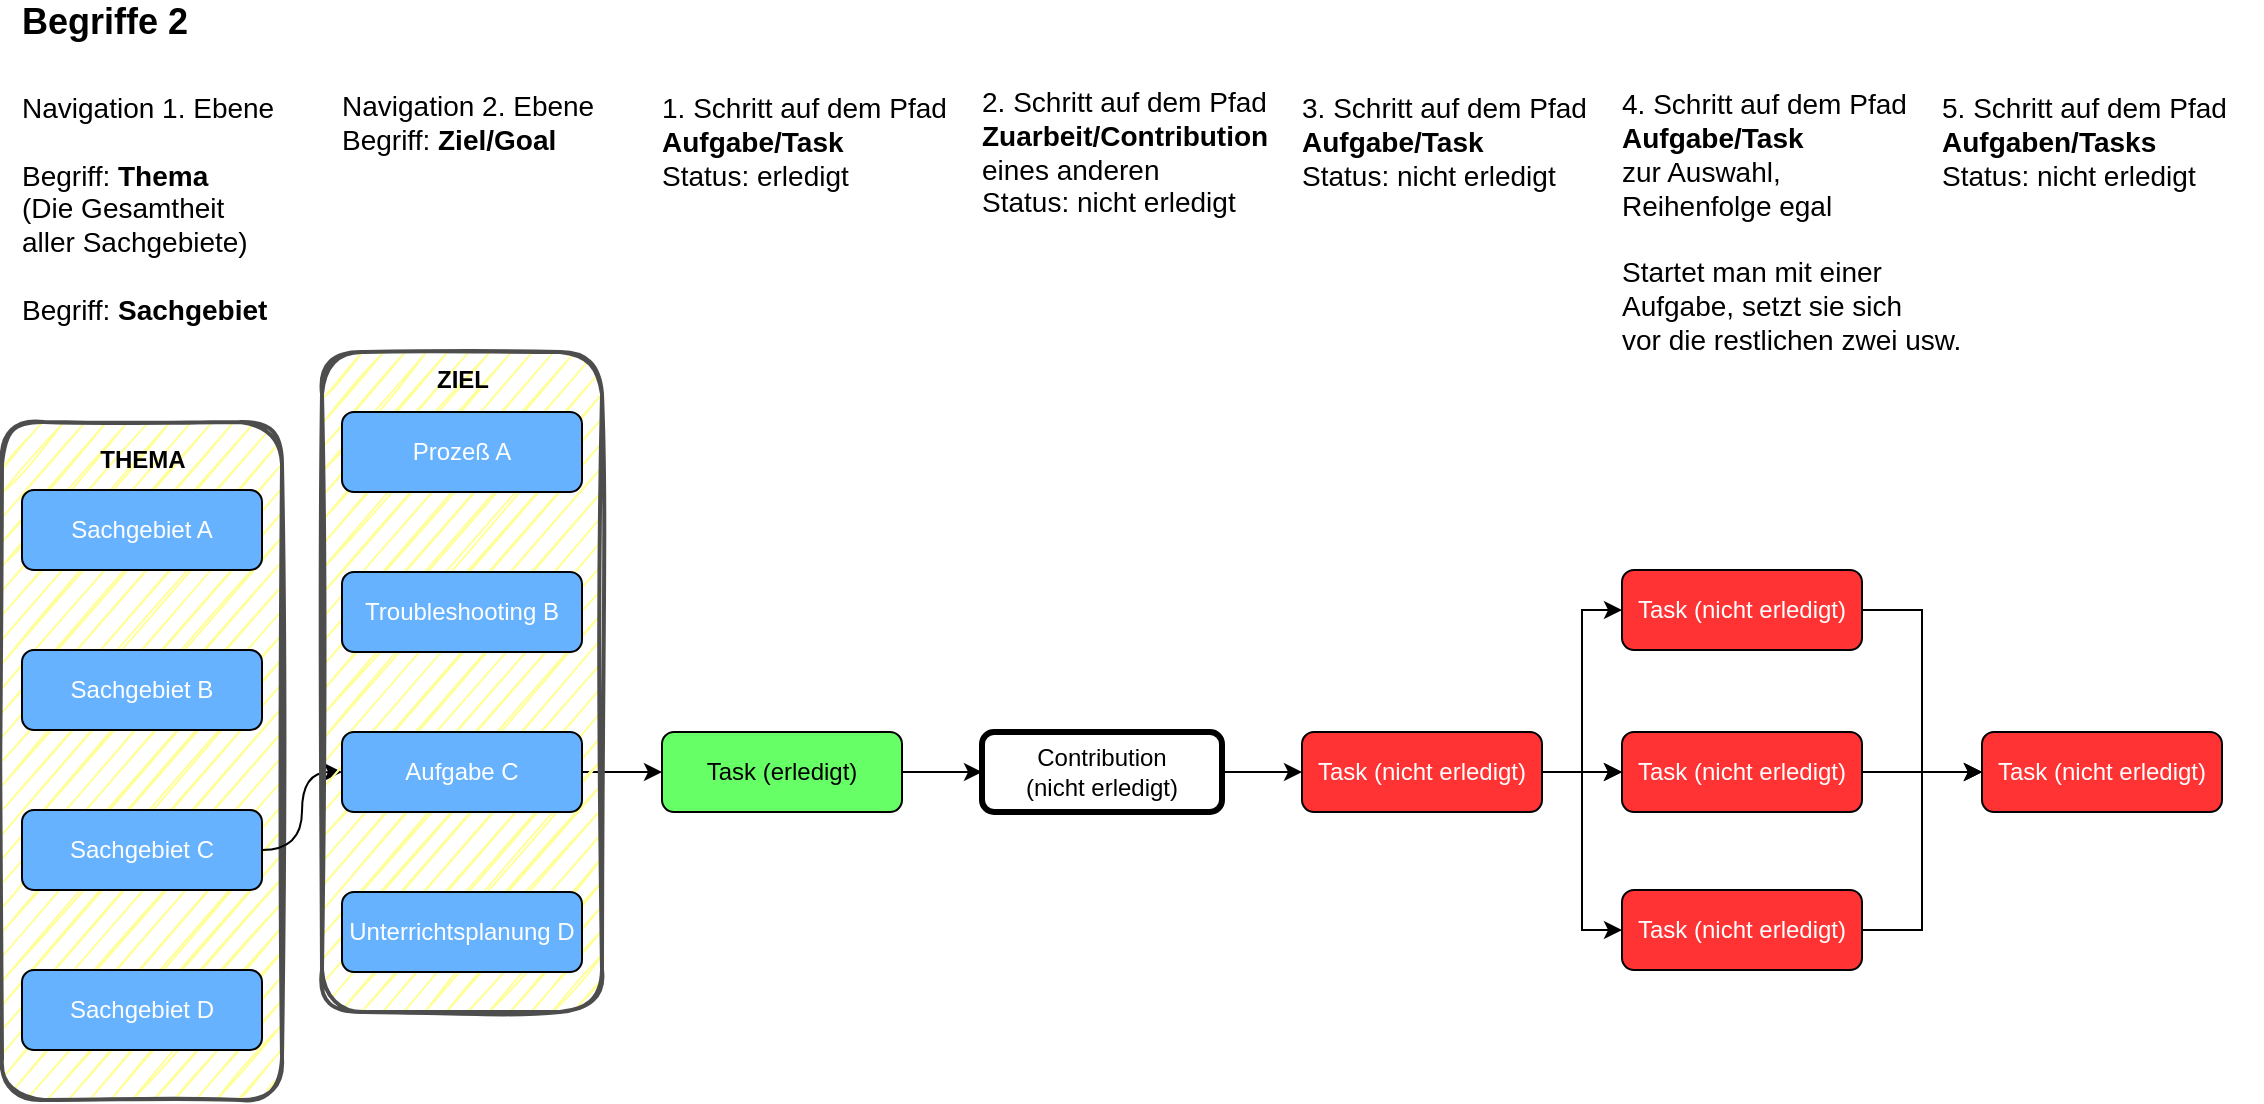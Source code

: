 <mxfile version="14.4.3" type="device"><diagram id="EBWvpGSYEAGrZit5Ipvj" name="Seite-1"><mxGraphModel dx="1422" dy="1649" grid="1" gridSize="10" guides="1" tooltips="1" connect="1" arrows="1" fold="1" page="1" pageScale="1" pageWidth="1169" pageHeight="827" math="0" shadow="0"><root><mxCell id="0"/><mxCell id="1" parent="0"/><mxCell id="T-bWBAVIw8mhw9fDxgCS-1" value="" style="rounded=1;whiteSpace=wrap;html=1;strokeColor=#4D4D4D;strokeWidth=2;shadow=0;sketch=1;container=0;fillColor=#FFFF99;" parent="1" vertex="1"><mxGeometry x="30" y="-590" width="140" height="339" as="geometry"/></mxCell><mxCell id="5r-8OMh4-r3xu5XwcMYP-12" value="" style="edgeStyle=orthogonalEdgeStyle;orthogonalLoop=1;jettySize=auto;html=1;curved=1;entryX=0;entryY=0.5;entryDx=0;entryDy=0;" parent="1" source="5r-8OMh4-r3xu5XwcMYP-3" target="5r-8OMh4-r3xu5XwcMYP-9" edge="1"><mxGeometry relative="1" as="geometry"/></mxCell><mxCell id="5r-8OMh4-r3xu5XwcMYP-5" value="Navigation 1. Ebene&lt;br style=&quot;font-size: 14px&quot;&gt;&lt;br&gt;Begriff: &lt;b&gt;Thema&lt;/b&gt;&lt;br&gt;(Die Gesamtheit&lt;br&gt;aller Sachgebiete)&lt;br&gt;&lt;br&gt;Begriff: &lt;b&gt;Sachgebiet&lt;/b&gt;" style="text;html=1;align=left;verticalAlign=top;resizable=0;points=[];autosize=0;fontSize=14;spacingTop=0;spacing=0;labelPosition=center;verticalLabelPosition=middle;noLabel=0;imageWidth=15;resizeWidth=1;resizeHeight=1;imageAspect=0;movable=1;rotatable=1;deletable=1;editable=1;connectable=1;overflow=visible;" parent="1" vertex="1"><mxGeometry x="40" y="-760" width="175" height="150" as="geometry"/></mxCell><mxCell id="5r-8OMh4-r3xu5XwcMYP-6" value="Navigation 2. Ebene&lt;br style=&quot;font-size: 14px&quot;&gt;Begriff: &lt;b&gt;Ziel/Goal&lt;/b&gt;" style="text;html=1;align=left;verticalAlign=middle;resizable=0;points=[];autosize=1;fontSize=14;spacing=0;" parent="1" vertex="1"><mxGeometry x="200" y="-760" width="140" height="40" as="geometry"/></mxCell><mxCell id="5r-8OMh4-r3xu5XwcMYP-22" value="" style="edgeStyle=orthogonalEdgeStyle;rounded=0;orthogonalLoop=1;jettySize=auto;html=1;" parent="1" source="5r-8OMh4-r3xu5XwcMYP-9" target="5r-8OMh4-r3xu5XwcMYP-15" edge="1"><mxGeometry relative="1" as="geometry"/></mxCell><mxCell id="5r-8OMh4-r3xu5XwcMYP-23" value="" style="edgeStyle=orthogonalEdgeStyle;rounded=0;orthogonalLoop=1;jettySize=auto;html=1;" parent="1" source="5r-8OMh4-r3xu5XwcMYP-15" target="5r-8OMh4-r3xu5XwcMYP-16" edge="1"><mxGeometry relative="1" as="geometry"/></mxCell><mxCell id="5r-8OMh4-r3xu5XwcMYP-15" value="Task (erledigt)" style="rounded=1;whiteSpace=wrap;html=1;fillColor=#66FF66;" parent="1" vertex="1"><mxGeometry x="360" y="-435" width="120" height="40" as="geometry"/></mxCell><mxCell id="5r-8OMh4-r3xu5XwcMYP-24" value="" style="edgeStyle=orthogonalEdgeStyle;rounded=0;orthogonalLoop=1;jettySize=auto;html=1;" parent="1" source="5r-8OMh4-r3xu5XwcMYP-16" target="5r-8OMh4-r3xu5XwcMYP-17" edge="1"><mxGeometry relative="1" as="geometry"/></mxCell><mxCell id="5r-8OMh4-r3xu5XwcMYP-16" value="Contribution&lt;br&gt;(nicht erledigt)" style="rounded=1;whiteSpace=wrap;html=1;fillColor=#FFFFFF;strokeWidth=3;" parent="1" vertex="1"><mxGeometry x="520" y="-435" width="120" height="40" as="geometry"/></mxCell><mxCell id="4AK3Yzsg6PkVTGuXF4EL-2" value="" style="edgeStyle=orthogonalEdgeStyle;orthogonalLoop=1;jettySize=auto;html=1;curved=1;" parent="1" source="5r-8OMh4-r3xu5XwcMYP-17" target="5r-8OMh4-r3xu5XwcMYP-19" edge="1"><mxGeometry relative="1" as="geometry"/></mxCell><mxCell id="4AK3Yzsg6PkVTGuXF4EL-3" value="" style="edgeStyle=orthogonalEdgeStyle;curved=1;orthogonalLoop=1;jettySize=auto;html=1;" parent="1" source="5r-8OMh4-r3xu5XwcMYP-17" target="5r-8OMh4-r3xu5XwcMYP-19" edge="1"><mxGeometry relative="1" as="geometry"/></mxCell><mxCell id="4AK3Yzsg6PkVTGuXF4EL-5" style="edgeStyle=orthogonalEdgeStyle;orthogonalLoop=1;jettySize=auto;html=1;entryX=0;entryY=0.5;entryDx=0;entryDy=0;rounded=0;" parent="1" source="5r-8OMh4-r3xu5XwcMYP-17" target="wq5UzYKVyBqO77kqXL5P-1" edge="1"><mxGeometry relative="1" as="geometry"/></mxCell><mxCell id="wq5UzYKVyBqO77kqXL5P-2" style="edgeStyle=orthogonalEdgeStyle;rounded=0;orthogonalLoop=1;jettySize=auto;html=1;entryX=0;entryY=0.5;entryDx=0;entryDy=0;" parent="1" source="5r-8OMh4-r3xu5XwcMYP-17" target="5r-8OMh4-r3xu5XwcMYP-18" edge="1"><mxGeometry relative="1" as="geometry"/></mxCell><mxCell id="5r-8OMh4-r3xu5XwcMYP-17" value="&lt;font color=&quot;#ffffff&quot;&gt;Task (nicht erledigt)&lt;/font&gt;" style="rounded=1;whiteSpace=wrap;html=1;fillColor=#FF3333;" parent="1" vertex="1"><mxGeometry x="680" y="-435" width="120" height="40" as="geometry"/></mxCell><mxCell id="5r-8OMh4-r3xu5XwcMYP-28" value="" style="edgeStyle=orthogonalEdgeStyle;rounded=0;orthogonalLoop=1;jettySize=auto;html=1;" parent="1" source="5r-8OMh4-r3xu5XwcMYP-19" target="5r-8OMh4-r3xu5XwcMYP-21" edge="1"><mxGeometry relative="1" as="geometry"/></mxCell><mxCell id="uANRnjZ_P6z9uHCJrPsR-1" value="1. Schritt auf dem Pfad&lt;br style=&quot;font-size: 14px&quot;&gt;&lt;b&gt;Aufgabe/Task&lt;/b&gt;&lt;br style=&quot;font-size: 14px&quot;&gt;Status: erledigt" style="text;html=1;align=left;verticalAlign=middle;resizable=0;points=[];autosize=1;fontSize=14;spacing=0;" parent="1" vertex="1"><mxGeometry x="360" y="-760" width="160" height="60" as="geometry"/></mxCell><mxCell id="uANRnjZ_P6z9uHCJrPsR-2" value="2. Schritt auf dem Pfad&lt;br style=&quot;font-size: 14px&quot;&gt;&lt;b&gt;Zuarbeit/Contribution&lt;/b&gt;&lt;br style=&quot;font-size: 14px&quot;&gt;eines anderen&lt;br&gt;Status: nicht erledigt" style="text;html=1;align=left;verticalAlign=middle;resizable=0;points=[];autosize=1;fontSize=14;spacing=0;" parent="1" vertex="1"><mxGeometry x="520" y="-760" width="160" height="70" as="geometry"/></mxCell><mxCell id="uANRnjZ_P6z9uHCJrPsR-3" value="3. Schritt auf dem Pfad&lt;br style=&quot;font-size: 14px&quot;&gt;&lt;b&gt;Aufgabe/Task&lt;/b&gt;&lt;br style=&quot;font-size: 14px&quot;&gt;Status: nicht erledigt" style="text;html=1;align=left;verticalAlign=middle;resizable=0;points=[];autosize=1;fontSize=14;spacing=0;" parent="1" vertex="1"><mxGeometry x="680" y="-760" width="160" height="60" as="geometry"/></mxCell><mxCell id="uANRnjZ_P6z9uHCJrPsR-4" value="4. Schritt auf dem Pfad&lt;br style=&quot;font-size: 14px&quot;&gt;&lt;b&gt;Aufgabe/Task&lt;/b&gt;&lt;br&gt;zur Auswahl,&lt;br&gt;Reihenfolge egal&lt;br&gt;&lt;br&gt;Startet man mit einer&lt;br&gt;Aufgabe, setzt sie sich&lt;br&gt;vor die restlichen zwei usw." style="text;html=1;align=left;verticalAlign=middle;resizable=0;points=[];autosize=1;fontSize=14;spacing=0;" parent="1" vertex="1"><mxGeometry x="840" y="-760" width="190" height="140" as="geometry"/></mxCell><mxCell id="uANRnjZ_P6z9uHCJrPsR-5" value="5. Schritt auf dem Pfad&lt;br style=&quot;font-size: 14px&quot;&gt;&lt;b&gt;Aufgaben/Tasks&lt;/b&gt;&lt;br style=&quot;font-size: 14px&quot;&gt;Status: nicht erledigt" style="text;html=1;align=left;verticalAlign=middle;resizable=0;points=[];autosize=1;fontSize=14;spacing=0;" parent="1" vertex="1"><mxGeometry x="1000" y="-760" width="160" height="60" as="geometry"/></mxCell><mxCell id="uANRnjZ_P6z9uHCJrPsR-6" value="&lt;font style=&quot;font-size: 18px&quot;&gt;&lt;b&gt;Begriffe 2&lt;/b&gt;&lt;/font&gt;" style="text;html=1;align=left;verticalAlign=middle;resizable=0;points=[];autosize=1;spacing=0;" parent="1" vertex="1"><mxGeometry x="40" y="-800" width="100" height="20" as="geometry"/></mxCell><mxCell id="T-bWBAVIw8mhw9fDxgCS-3" value="" style="group" parent="1" vertex="1" connectable="0"><mxGeometry x="200" y="-595" width="140" height="300" as="geometry"/></mxCell><mxCell id="T-bWBAVIw8mhw9fDxgCS-9" value="" style="rounded=1;whiteSpace=wrap;html=1;shadow=0;sketch=1;strokeColor=#4D4D4D;strokeWidth=2;fillColor=#FFFF99;" parent="T-bWBAVIw8mhw9fDxgCS-3" vertex="1"><mxGeometry x="-10" y="-30" width="140" height="330" as="geometry"/></mxCell><mxCell id="5r-8OMh4-r3xu5XwcMYP-7" value="&lt;font color=&quot;#ffffff&quot;&gt;Prozeß A&lt;/font&gt;" style="rounded=1;whiteSpace=wrap;html=1;fillColor=#66B2FF;" parent="T-bWBAVIw8mhw9fDxgCS-3" vertex="1"><mxGeometry width="120" height="40" as="geometry"/></mxCell><mxCell id="5r-8OMh4-r3xu5XwcMYP-8" value="&lt;font color=&quot;#ffffff&quot;&gt;Troubleshooting B&lt;/font&gt;" style="rounded=1;whiteSpace=wrap;html=1;fillColor=#66B2FF;" parent="T-bWBAVIw8mhw9fDxgCS-3" vertex="1"><mxGeometry y="80" width="120" height="40" as="geometry"/></mxCell><mxCell id="5r-8OMh4-r3xu5XwcMYP-9" value="&lt;font color=&quot;#ffffff&quot;&gt;Aufgabe C&lt;/font&gt;" style="rounded=1;whiteSpace=wrap;html=1;fillColor=#66B2FF;" parent="T-bWBAVIw8mhw9fDxgCS-3" vertex="1"><mxGeometry y="160" width="120" height="40" as="geometry"/></mxCell><mxCell id="5r-8OMh4-r3xu5XwcMYP-10" value="&lt;font color=&quot;#ffffff&quot;&gt;Unterrichtsplanung D&lt;/font&gt;" style="rounded=1;whiteSpace=wrap;html=1;fillColor=#66B2FF;" parent="T-bWBAVIw8mhw9fDxgCS-3" vertex="1"><mxGeometry y="240" width="120" height="40" as="geometry"/></mxCell><mxCell id="T-bWBAVIw8mhw9fDxgCS-10" value="ZIEL" style="text;html=1;align=center;verticalAlign=middle;resizable=0;points=[];autosize=1;fontStyle=1" parent="T-bWBAVIw8mhw9fDxgCS-3" vertex="1"><mxGeometry x="40" y="-26" width="40" height="20" as="geometry"/></mxCell><mxCell id="5r-8OMh4-r3xu5XwcMYP-1" value="&lt;font color=&quot;#ffffff&quot;&gt;Sachgebiet A&lt;/font&gt;" style="rounded=1;whiteSpace=wrap;html=1;fillColor=#66B2FF;container=0;" parent="1" vertex="1"><mxGeometry x="40" y="-556" width="120" height="40" as="geometry"/></mxCell><mxCell id="5r-8OMh4-r3xu5XwcMYP-2" value="&lt;font color=&quot;#ffffff&quot;&gt;Sachgebiet B&lt;/font&gt;" style="rounded=1;whiteSpace=wrap;html=1;fillColor=#66B2FF;container=0;" parent="1" vertex="1"><mxGeometry x="40" y="-476" width="120" height="40" as="geometry"/></mxCell><mxCell id="5r-8OMh4-r3xu5XwcMYP-3" value="&lt;font color=&quot;#ffffff&quot;&gt;Sachgebiet C&lt;/font&gt;" style="rounded=1;whiteSpace=wrap;html=1;fillColor=#66B2FF;container=0;" parent="1" vertex="1"><mxGeometry x="40" y="-396" width="120" height="40" as="geometry"/></mxCell><mxCell id="5r-8OMh4-r3xu5XwcMYP-4" value="&lt;font color=&quot;#ffffff&quot;&gt;Sachgebiet D&lt;/font&gt;" style="rounded=1;whiteSpace=wrap;html=1;fillColor=#66B2FF;container=0;" parent="1" vertex="1"><mxGeometry x="40" y="-316" width="120" height="40" as="geometry"/></mxCell><mxCell id="T-bWBAVIw8mhw9fDxgCS-8" value="THEMA" style="text;html=1;align=center;verticalAlign=middle;resizable=0;points=[];autosize=1;fontStyle=1" parent="1" vertex="1"><mxGeometry x="70" y="-581" width="60" height="20" as="geometry"/></mxCell><mxCell id="wq5UzYKVyBqO77kqXL5P-4" style="edgeStyle=orthogonalEdgeStyle;rounded=0;orthogonalLoop=1;jettySize=auto;html=1;entryX=0;entryY=0.5;entryDx=0;entryDy=0;" parent="1" source="5r-8OMh4-r3xu5XwcMYP-18" target="5r-8OMh4-r3xu5XwcMYP-21" edge="1"><mxGeometry relative="1" as="geometry"><mxPoint x="990.034" y="-430" as="targetPoint"/></mxGeometry></mxCell><mxCell id="5r-8OMh4-r3xu5XwcMYP-18" value="&lt;font color=&quot;#ffffff&quot;&gt;Task (nicht erledigt)&lt;/font&gt;" style="rounded=1;whiteSpace=wrap;html=1;fillColor=#FF3333;" parent="1" vertex="1"><mxGeometry x="840" y="-516" width="120" height="40" as="geometry"/></mxCell><mxCell id="5r-8OMh4-r3xu5XwcMYP-19" value="&lt;span style=&quot;color: rgb(255 , 255 , 255)&quot;&gt;Task (nicht erledigt)&lt;/span&gt;" style="rounded=1;whiteSpace=wrap;html=1;fillColor=#FF3333;" parent="1" vertex="1"><mxGeometry x="840" y="-435" width="120" height="40" as="geometry"/></mxCell><mxCell id="wq5UzYKVyBqO77kqXL5P-5" style="edgeStyle=orthogonalEdgeStyle;rounded=0;orthogonalLoop=1;jettySize=auto;html=1;entryX=0;entryY=0.5;entryDx=0;entryDy=0;" parent="1" source="wq5UzYKVyBqO77kqXL5P-1" target="5r-8OMh4-r3xu5XwcMYP-21" edge="1"><mxGeometry relative="1" as="geometry"/></mxCell><mxCell id="wq5UzYKVyBqO77kqXL5P-1" value="&lt;span style=&quot;color: rgb(255 , 255 , 255)&quot;&gt;Task (nicht erledigt)&lt;/span&gt;" style="rounded=1;whiteSpace=wrap;html=1;fillColor=#FF3333;" parent="1" vertex="1"><mxGeometry x="840" y="-356" width="120" height="40" as="geometry"/></mxCell><mxCell id="5r-8OMh4-r3xu5XwcMYP-21" value="&lt;font color=&quot;#ffffff&quot;&gt;Task (nicht erledigt)&lt;/font&gt;" style="rounded=1;whiteSpace=wrap;html=1;fillColor=#FF3333;" parent="1" vertex="1"><mxGeometry x="1020" y="-435" width="120" height="40" as="geometry"/></mxCell></root></mxGraphModel></diagram></mxfile>